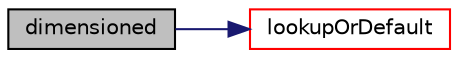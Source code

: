 digraph "dimensioned"
{
  bgcolor="transparent";
  edge [fontname="Helvetica",fontsize="10",labelfontname="Helvetica",labelfontsize="10"];
  node [fontname="Helvetica",fontsize="10",shape=record];
  rankdir="LR";
  Node1 [label="dimensioned",height=0.2,width=0.4,color="black", fillcolor="grey75", style="filled", fontcolor="black"];
  Node1 -> Node2 [color="midnightblue",fontsize="10",style="solid",fontname="Helvetica"];
  Node2 [label="lookupOrDefault",height=0.2,width=0.4,color="red",URL="$a00531.html#ad478194fbd09f33b897608766ea6dbe1",tooltip="Construct from dictionary, with default dimensions and value. "];
}
